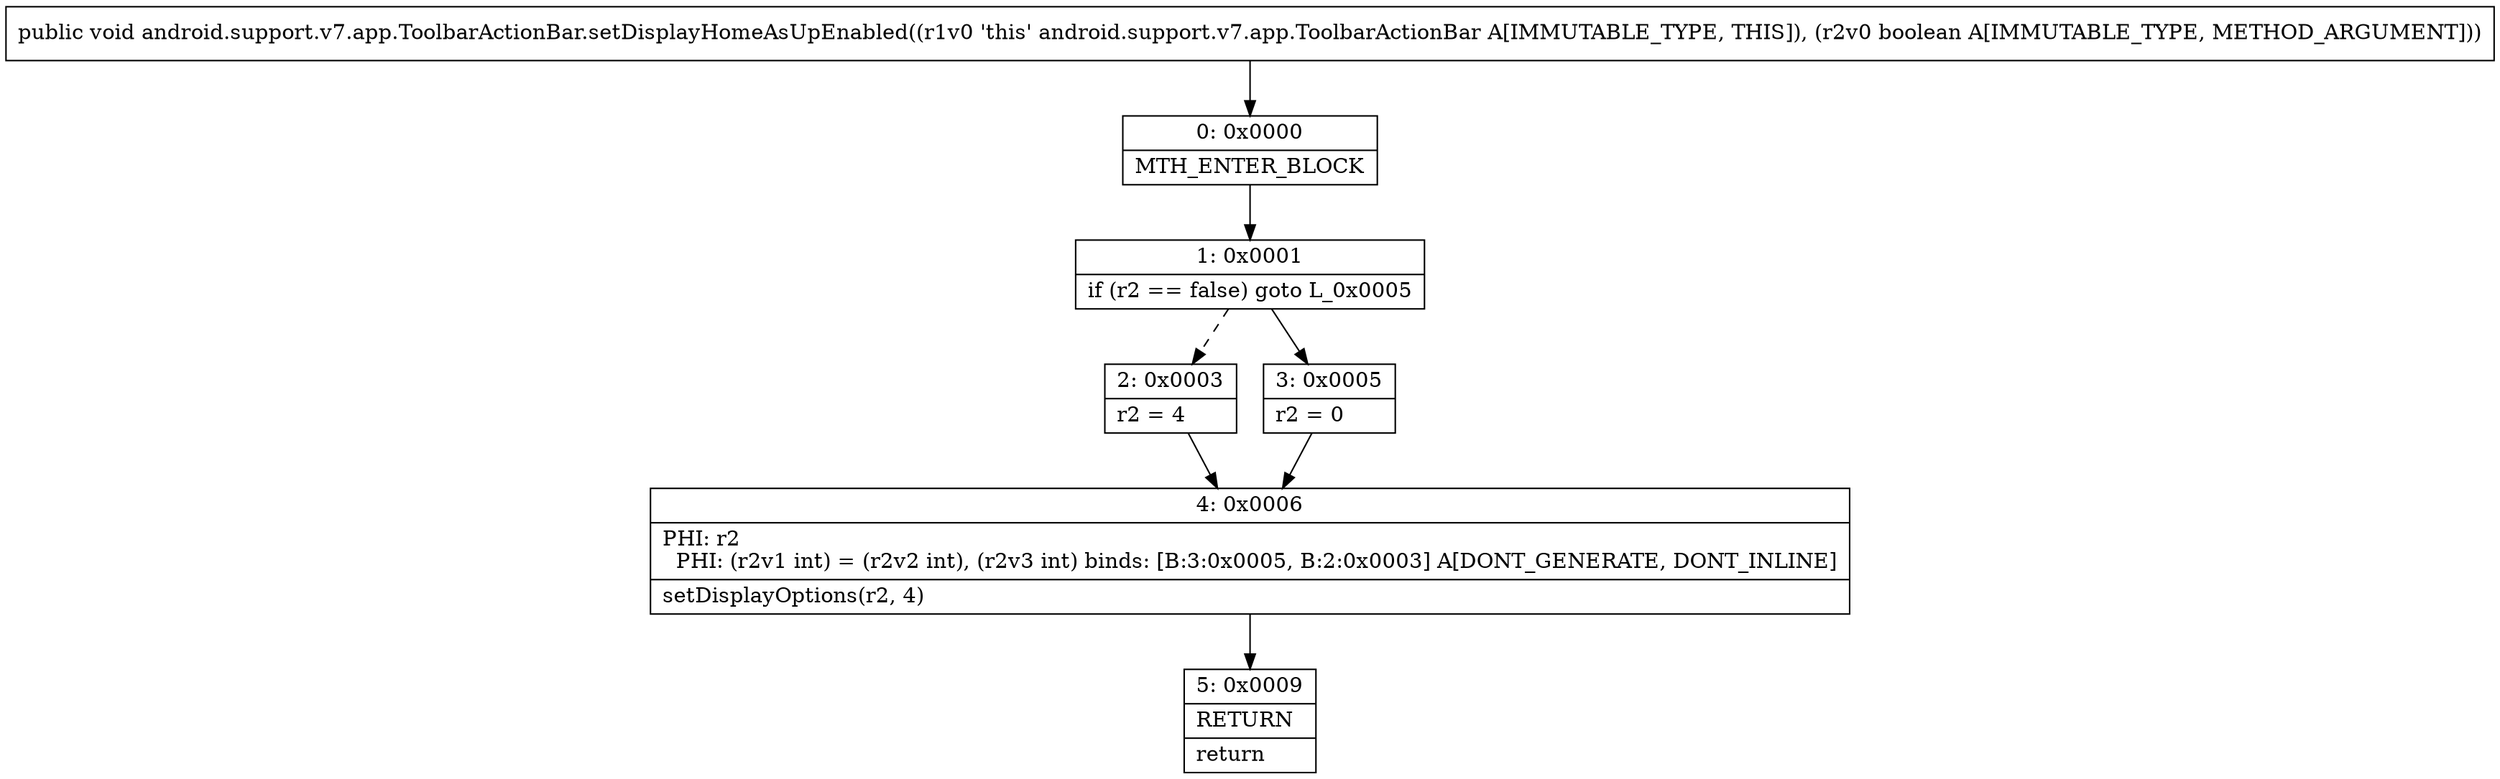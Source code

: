 digraph "CFG forandroid.support.v7.app.ToolbarActionBar.setDisplayHomeAsUpEnabled(Z)V" {
Node_0 [shape=record,label="{0\:\ 0x0000|MTH_ENTER_BLOCK\l}"];
Node_1 [shape=record,label="{1\:\ 0x0001|if (r2 == false) goto L_0x0005\l}"];
Node_2 [shape=record,label="{2\:\ 0x0003|r2 = 4\l}"];
Node_3 [shape=record,label="{3\:\ 0x0005|r2 = 0\l}"];
Node_4 [shape=record,label="{4\:\ 0x0006|PHI: r2 \l  PHI: (r2v1 int) = (r2v2 int), (r2v3 int) binds: [B:3:0x0005, B:2:0x0003] A[DONT_GENERATE, DONT_INLINE]\l|setDisplayOptions(r2, 4)\l}"];
Node_5 [shape=record,label="{5\:\ 0x0009|RETURN\l|return\l}"];
MethodNode[shape=record,label="{public void android.support.v7.app.ToolbarActionBar.setDisplayHomeAsUpEnabled((r1v0 'this' android.support.v7.app.ToolbarActionBar A[IMMUTABLE_TYPE, THIS]), (r2v0 boolean A[IMMUTABLE_TYPE, METHOD_ARGUMENT])) }"];
MethodNode -> Node_0;
Node_0 -> Node_1;
Node_1 -> Node_2[style=dashed];
Node_1 -> Node_3;
Node_2 -> Node_4;
Node_3 -> Node_4;
Node_4 -> Node_5;
}

